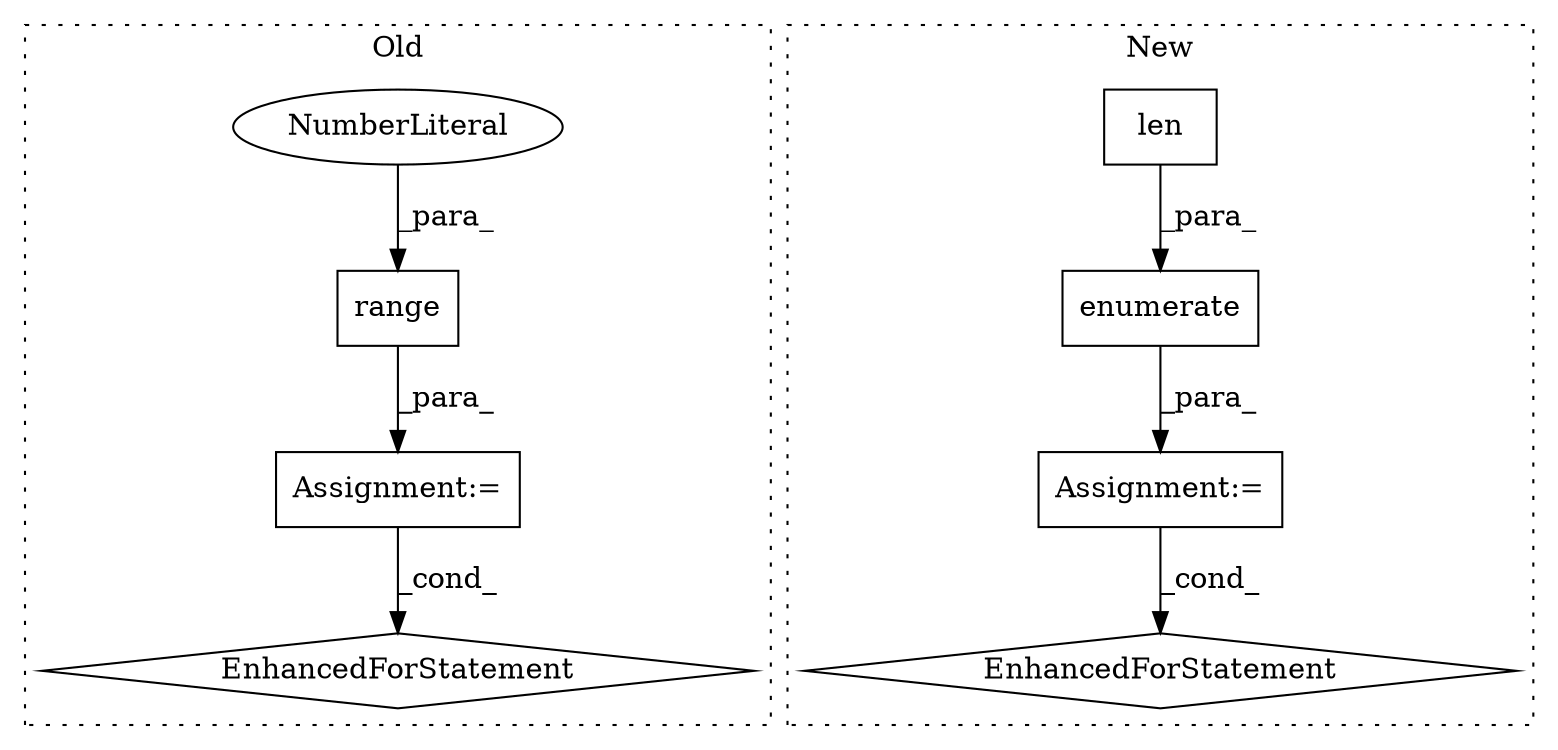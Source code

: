 digraph G {
subgraph cluster0 {
1 [label="range" a="32" s="2889,2896" l="6,1" shape="box"];
3 [label="Assignment:=" a="7" s="2828,2897" l="53,2" shape="box"];
4 [label="EnhancedForStatement" a="70" s="2828,2897" l="53,2" shape="diamond"];
8 [label="NumberLiteral" a="34" s="2895" l="1" shape="ellipse"];
label = "Old";
style="dotted";
}
subgraph cluster1 {
2 [label="len" a="32" s="2508,2520" l="4,1" shape="box"];
5 [label="Assignment:=" a="7" s="2355,2525" l="71,2" shape="box"];
6 [label="EnhancedForStatement" a="70" s="2355,2525" l="71,2" shape="diamond"];
7 [label="enumerate" a="32" s="2442,2524" l="10,1" shape="box"];
label = "New";
style="dotted";
}
1 -> 3 [label="_para_"];
2 -> 7 [label="_para_"];
3 -> 4 [label="_cond_"];
5 -> 6 [label="_cond_"];
7 -> 5 [label="_para_"];
8 -> 1 [label="_para_"];
}